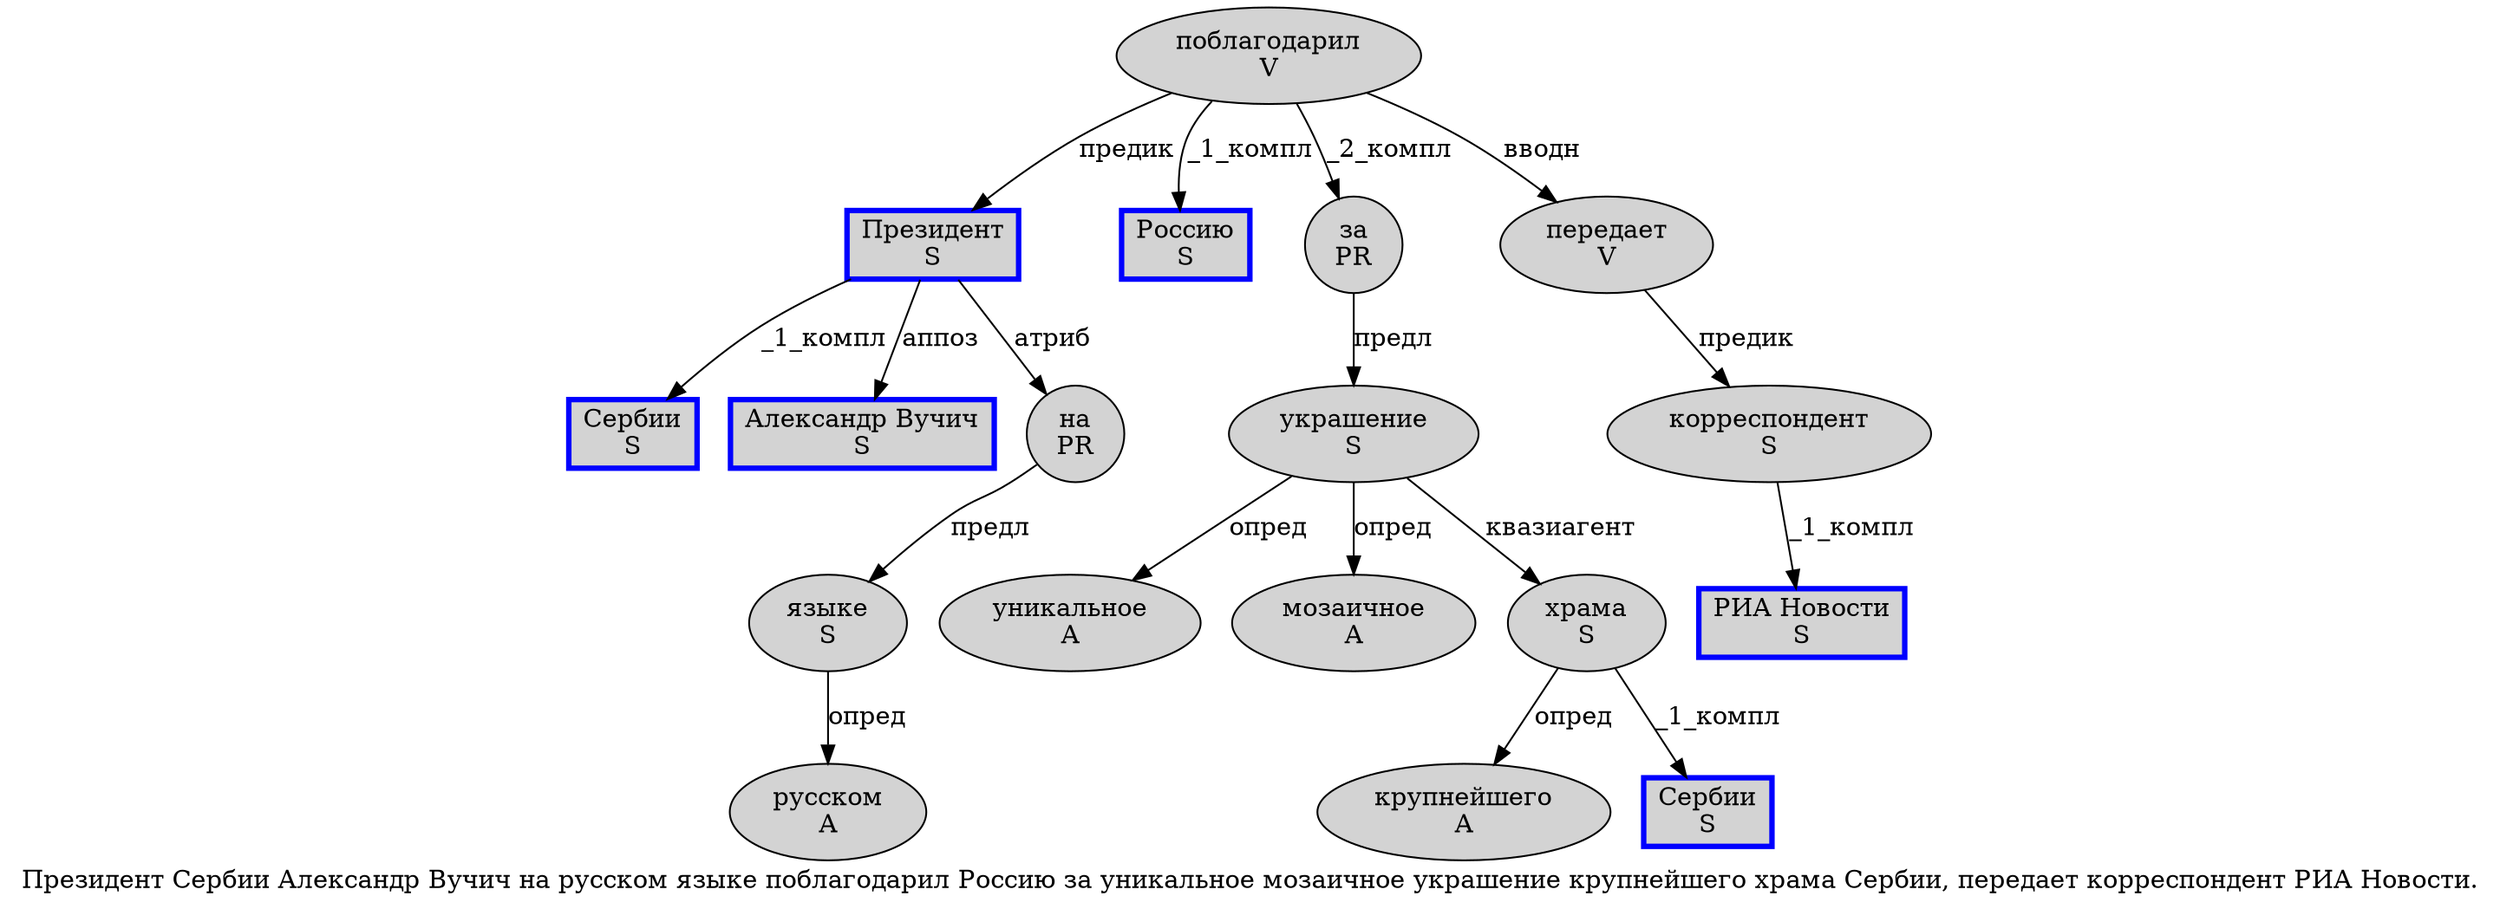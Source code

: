 digraph SENTENCE_751 {
	graph [label="Президент Сербии Александр Вучич на русском языке поблагодарил Россию за уникальное мозаичное украшение крупнейшего храма Сербии, передает корреспондент РИА Новости."]
	node [style=filled]
		0 [label="Президент
S" color=blue fillcolor=lightgray penwidth=3 shape=box]
		1 [label="Сербии
S" color=blue fillcolor=lightgray penwidth=3 shape=box]
		2 [label="Александр Вучич
S" color=blue fillcolor=lightgray penwidth=3 shape=box]
		3 [label="на
PR" color="" fillcolor=lightgray penwidth=1 shape=ellipse]
		4 [label="русском
A" color="" fillcolor=lightgray penwidth=1 shape=ellipse]
		5 [label="языке
S" color="" fillcolor=lightgray penwidth=1 shape=ellipse]
		6 [label="поблагодарил
V" color="" fillcolor=lightgray penwidth=1 shape=ellipse]
		7 [label="Россию
S" color=blue fillcolor=lightgray penwidth=3 shape=box]
		8 [label="за
PR" color="" fillcolor=lightgray penwidth=1 shape=ellipse]
		9 [label="уникальное
A" color="" fillcolor=lightgray penwidth=1 shape=ellipse]
		10 [label="мозаичное
A" color="" fillcolor=lightgray penwidth=1 shape=ellipse]
		11 [label="украшение
S" color="" fillcolor=lightgray penwidth=1 shape=ellipse]
		12 [label="крупнейшего
A" color="" fillcolor=lightgray penwidth=1 shape=ellipse]
		13 [label="храма
S" color="" fillcolor=lightgray penwidth=1 shape=ellipse]
		14 [label="Сербии
S" color=blue fillcolor=lightgray penwidth=3 shape=box]
		16 [label="передает
V" color="" fillcolor=lightgray penwidth=1 shape=ellipse]
		17 [label="корреспондент
S" color="" fillcolor=lightgray penwidth=1 shape=ellipse]
		18 [label="РИА Новости
S" color=blue fillcolor=lightgray penwidth=3 shape=box]
			11 -> 9 [label="опред"]
			11 -> 10 [label="опред"]
			11 -> 13 [label="квазиагент"]
			6 -> 0 [label="предик"]
			6 -> 7 [label="_1_компл"]
			6 -> 8 [label="_2_компл"]
			6 -> 16 [label="вводн"]
			8 -> 11 [label="предл"]
			5 -> 4 [label="опред"]
			13 -> 12 [label="опред"]
			13 -> 14 [label="_1_компл"]
			17 -> 18 [label="_1_компл"]
			3 -> 5 [label="предл"]
			16 -> 17 [label="предик"]
			0 -> 1 [label="_1_компл"]
			0 -> 2 [label="аппоз"]
			0 -> 3 [label="атриб"]
}